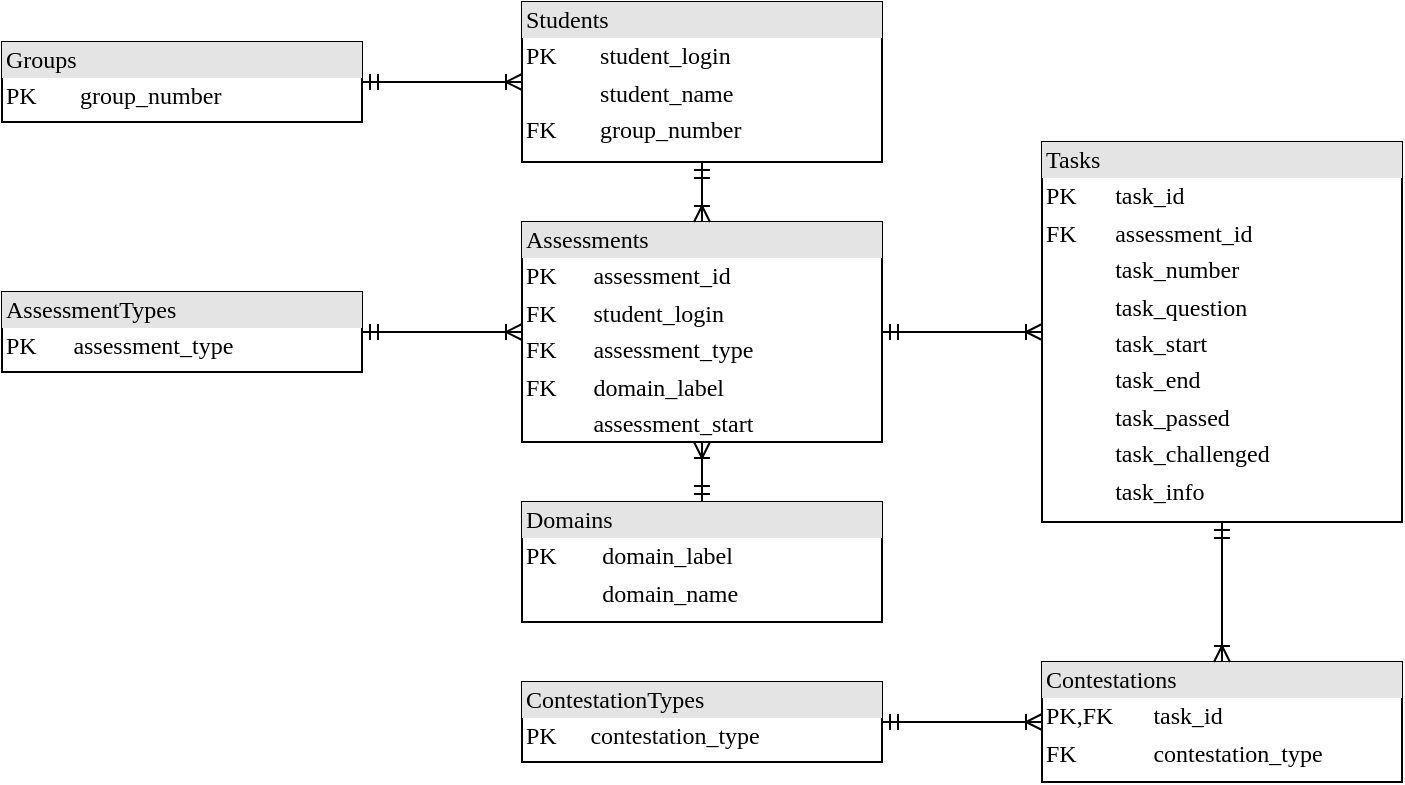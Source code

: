 <mxfile version="26.1.1">
  <diagram name="Page-1" id="2ca16b54-16f6-2749-3443-fa8db7711227">
    <mxGraphModel dx="985" dy="399" grid="1" gridSize="10" guides="1" tooltips="1" connect="1" arrows="1" fold="1" page="1" pageScale="1" pageWidth="1100" pageHeight="850" background="none" math="0" shadow="0">
      <root>
        <mxCell id="0" />
        <mxCell id="1" parent="0" />
        <mxCell id="2ed32ef02a7f4228-1" value="&lt;div style=&quot;box-sizing:border-box;width:100%;background:#e4e4e4;padding:2px;&quot;&gt;Groups&lt;/div&gt;&lt;table style=&quot;width:100%;font-size:1em;&quot; cellpadding=&quot;2&quot; cellspacing=&quot;0&quot;&gt;&lt;tbody&gt;&lt;tr&gt;&lt;td&gt;PK&lt;/td&gt;&lt;td&gt;group_number&lt;/td&gt;&lt;/tr&gt;&lt;/tbody&gt;&lt;/table&gt;" style="verticalAlign=top;align=left;overflow=fill;html=1;rounded=0;shadow=0;comic=0;labelBackgroundColor=none;strokeWidth=1;fontFamily=Verdana;fontSize=12" parent="1" vertex="1">
          <mxGeometry x="110" y="110" width="180" height="40" as="geometry" />
        </mxCell>
        <mxCell id="2ed32ef02a7f4228-5" value="&lt;div style=&quot;box-sizing:border-box;width:100%;background:#e4e4e4;padding:2px;&quot;&gt;Students&lt;/div&gt;&lt;table style=&quot;width:100%;font-size:1em;&quot; cellpadding=&quot;2&quot; cellspacing=&quot;0&quot;&gt;&lt;tbody&gt;&lt;tr&gt;&lt;td&gt;PK&lt;/td&gt;&lt;td&gt;student_login&lt;/td&gt;&lt;/tr&gt;&lt;tr&gt;&lt;td&gt;&lt;br&gt;&lt;/td&gt;&lt;td&gt;student_name&lt;/td&gt;&lt;/tr&gt;&lt;tr&gt;&lt;td&gt;FK&lt;/td&gt;&lt;td&gt;group_number&lt;/td&gt;&lt;/tr&gt;&lt;/tbody&gt;&lt;/table&gt;" style="verticalAlign=top;align=left;overflow=fill;html=1;rounded=0;shadow=0;comic=0;labelBackgroundColor=none;strokeWidth=1;fontFamily=Verdana;fontSize=12" parent="1" vertex="1">
          <mxGeometry x="370" y="90" width="180" height="80" as="geometry" />
        </mxCell>
        <mxCell id="2ed32ef02a7f4228-13" value="" style="edgeStyle=orthogonalEdgeStyle;html=1;endArrow=ERoneToMany;startArrow=ERmandOne;labelBackgroundColor=none;fontFamily=Verdana;fontSize=12;align=left;" parent="1" source="2ed32ef02a7f4228-1" target="2ed32ef02a7f4228-5" edge="1">
          <mxGeometry width="100" height="100" relative="1" as="geometry">
            <mxPoint x="350" y="370" as="sourcePoint" />
            <mxPoint x="450" y="270" as="targetPoint" />
          </mxGeometry>
        </mxCell>
        <mxCell id="_3FvKzVt5cSGb2qrqilg-1" value="&lt;div style=&quot;box-sizing:border-box;width:100%;background:#e4e4e4;padding:2px;&quot;&gt;Assessments&lt;/div&gt;&lt;table style=&quot;width:100%;font-size:1em;&quot; cellpadding=&quot;2&quot; cellspacing=&quot;0&quot;&gt;&lt;tbody&gt;&lt;tr&gt;&lt;td&gt;PK&lt;/td&gt;&lt;td&gt;assessment_id&lt;/td&gt;&lt;/tr&gt;&lt;tr&gt;&lt;td&gt;FK&lt;/td&gt;&lt;td&gt;student_login&lt;/td&gt;&lt;/tr&gt;&lt;tr&gt;&lt;td&gt;FK&lt;/td&gt;&lt;td&gt;assessment_type&lt;/td&gt;&lt;/tr&gt;&lt;tr&gt;&lt;td&gt;FK&lt;/td&gt;&lt;td&gt;domain_label&lt;/td&gt;&lt;/tr&gt;&lt;tr&gt;&lt;td&gt;&lt;br&gt;&lt;/td&gt;&lt;td&gt;assessment_start&lt;/td&gt;&lt;/tr&gt;&lt;/tbody&gt;&lt;/table&gt;" style="verticalAlign=top;align=left;overflow=fill;html=1;rounded=0;shadow=0;comic=0;labelBackgroundColor=none;strokeWidth=1;fontFamily=Verdana;fontSize=12" parent="1" vertex="1">
          <mxGeometry x="370" y="200" width="180" height="110" as="geometry" />
        </mxCell>
        <mxCell id="_3FvKzVt5cSGb2qrqilg-2" value="" style="edgeStyle=orthogonalEdgeStyle;html=1;endArrow=ERoneToMany;startArrow=ERmandOne;labelBackgroundColor=none;fontFamily=Verdana;fontSize=12;align=left;" parent="1" source="2ed32ef02a7f4228-5" target="_3FvKzVt5cSGb2qrqilg-1" edge="1">
          <mxGeometry width="100" height="100" relative="1" as="geometry">
            <mxPoint x="300" y="135" as="sourcePoint" />
            <mxPoint x="380" y="135" as="targetPoint" />
          </mxGeometry>
        </mxCell>
        <mxCell id="_3FvKzVt5cSGb2qrqilg-3" value="&lt;div style=&quot;box-sizing:border-box;width:100%;background:#e4e4e4;padding:2px;&quot;&gt;AssessmentTypes&lt;/div&gt;&lt;table style=&quot;width:100%;font-size:1em;&quot; cellpadding=&quot;2&quot; cellspacing=&quot;0&quot;&gt;&lt;tbody&gt;&lt;tr&gt;&lt;td&gt;PK&lt;/td&gt;&lt;td&gt;assessment_type&lt;/td&gt;&lt;/tr&gt;&lt;/tbody&gt;&lt;/table&gt;" style="verticalAlign=top;align=left;overflow=fill;html=1;rounded=0;shadow=0;comic=0;labelBackgroundColor=none;strokeWidth=1;fontFamily=Verdana;fontSize=12" parent="1" vertex="1">
          <mxGeometry x="110" y="235" width="180" height="40" as="geometry" />
        </mxCell>
        <mxCell id="_3FvKzVt5cSGb2qrqilg-4" value="" style="edgeStyle=orthogonalEdgeStyle;html=1;endArrow=ERoneToMany;startArrow=ERmandOne;labelBackgroundColor=none;fontFamily=Verdana;fontSize=12;align=left;" parent="1" source="_3FvKzVt5cSGb2qrqilg-3" target="_3FvKzVt5cSGb2qrqilg-1" edge="1">
          <mxGeometry width="100" height="100" relative="1" as="geometry">
            <mxPoint x="300" y="135" as="sourcePoint" />
            <mxPoint x="380" y="135" as="targetPoint" />
          </mxGeometry>
        </mxCell>
        <mxCell id="_3FvKzVt5cSGb2qrqilg-5" value="&lt;div style=&quot;box-sizing:border-box;width:100%;background:#e4e4e4;padding:2px;&quot;&gt;Domains&lt;/div&gt;&lt;table style=&quot;width:100%;font-size:1em;&quot; cellpadding=&quot;2&quot; cellspacing=&quot;0&quot;&gt;&lt;tbody&gt;&lt;tr&gt;&lt;td&gt;PK&lt;/td&gt;&lt;td&gt;domain_label&lt;/td&gt;&lt;/tr&gt;&lt;tr&gt;&lt;td&gt;&lt;br&gt;&lt;/td&gt;&lt;td&gt;domain_name&lt;/td&gt;&lt;/tr&gt;&lt;/tbody&gt;&lt;/table&gt;" style="verticalAlign=top;align=left;overflow=fill;html=1;rounded=0;shadow=0;comic=0;labelBackgroundColor=none;strokeWidth=1;fontFamily=Verdana;fontSize=12" parent="1" vertex="1">
          <mxGeometry x="370" y="340" width="180" height="60" as="geometry" />
        </mxCell>
        <mxCell id="_3FvKzVt5cSGb2qrqilg-6" value="" style="edgeStyle=orthogonalEdgeStyle;html=1;endArrow=ERoneToMany;startArrow=ERmandOne;labelBackgroundColor=none;fontFamily=Verdana;fontSize=12;align=left;" parent="1" source="_3FvKzVt5cSGb2qrqilg-5" target="_3FvKzVt5cSGb2qrqilg-1" edge="1">
          <mxGeometry width="100" height="100" relative="1" as="geometry">
            <mxPoint x="470" y="230" as="sourcePoint" />
            <mxPoint x="620" y="350" as="targetPoint" />
          </mxGeometry>
        </mxCell>
        <mxCell id="_3FvKzVt5cSGb2qrqilg-7" value="&lt;div style=&quot;box-sizing:border-box;width:100%;background:#e4e4e4;padding:2px;&quot;&gt;Tasks&lt;/div&gt;&lt;table style=&quot;width:100%;font-size:1em;&quot; cellpadding=&quot;2&quot; cellspacing=&quot;0&quot;&gt;&lt;tbody&gt;&lt;tr&gt;&lt;td&gt;PK&lt;/td&gt;&lt;td&gt;task_id&lt;/td&gt;&lt;/tr&gt;&lt;tr&gt;&lt;td&gt;FK&lt;/td&gt;&lt;td&gt;assessment_id&lt;/td&gt;&lt;/tr&gt;&lt;tr&gt;&lt;td&gt;&lt;br&gt;&lt;/td&gt;&lt;td&gt;task_number&lt;/td&gt;&lt;/tr&gt;&lt;tr&gt;&lt;td&gt;&lt;br&gt;&lt;/td&gt;&lt;td&gt;task_question&lt;/td&gt;&lt;/tr&gt;&lt;tr&gt;&lt;td&gt;&lt;br&gt;&lt;/td&gt;&lt;td&gt;task_start&lt;/td&gt;&lt;/tr&gt;&lt;tr&gt;&lt;td&gt;&lt;br&gt;&lt;/td&gt;&lt;td&gt;task_end&lt;/td&gt;&lt;/tr&gt;&lt;tr&gt;&lt;td&gt;&lt;br&gt;&lt;/td&gt;&lt;td&gt;task_passed&lt;/td&gt;&lt;/tr&gt;&lt;tr&gt;&lt;td&gt;&lt;br&gt;&lt;/td&gt;&lt;td&gt;task_challenged&lt;/td&gt;&lt;/tr&gt;&lt;tr&gt;&lt;td&gt;&lt;br&gt;&lt;/td&gt;&lt;td&gt;task_info&lt;/td&gt;&lt;/tr&gt;&lt;/tbody&gt;&lt;/table&gt;" style="verticalAlign=top;align=left;overflow=fill;html=1;rounded=0;shadow=0;comic=0;labelBackgroundColor=none;strokeWidth=1;fontFamily=Verdana;fontSize=12" parent="1" vertex="1">
          <mxGeometry x="630" y="160" width="180" height="190" as="geometry" />
        </mxCell>
        <mxCell id="_3FvKzVt5cSGb2qrqilg-8" value="" style="edgeStyle=orthogonalEdgeStyle;html=1;endArrow=ERoneToMany;startArrow=ERmandOne;labelBackgroundColor=none;fontFamily=Verdana;fontSize=12;align=left;fontStyle=4" parent="1" source="_3FvKzVt5cSGb2qrqilg-1" target="_3FvKzVt5cSGb2qrqilg-7" edge="1">
          <mxGeometry width="100" height="100" relative="1" as="geometry">
            <mxPoint x="470" y="360" as="sourcePoint" />
            <mxPoint x="470" y="320" as="targetPoint" />
          </mxGeometry>
        </mxCell>
        <mxCell id="_3FvKzVt5cSGb2qrqilg-9" value="&lt;div style=&quot;box-sizing:border-box;width:100%;background:#e4e4e4;padding:2px;&quot;&gt;Contestations&lt;/div&gt;&lt;table style=&quot;width:100%;font-size:1em;&quot; cellpadding=&quot;2&quot; cellspacing=&quot;0&quot;&gt;&lt;tbody&gt;&lt;tr&gt;&lt;td&gt;PK,FK&lt;/td&gt;&lt;td&gt;task_id&lt;/td&gt;&lt;/tr&gt;&lt;tr&gt;&lt;td&gt;FK&lt;/td&gt;&lt;td&gt;contestation_type&lt;/td&gt;&lt;/tr&gt;&lt;/tbody&gt;&lt;/table&gt;" style="verticalAlign=top;align=left;overflow=fill;html=1;rounded=0;shadow=0;comic=0;labelBackgroundColor=none;strokeWidth=1;fontFamily=Verdana;fontSize=12" parent="1" vertex="1">
          <mxGeometry x="630" y="420" width="180" height="60" as="geometry" />
        </mxCell>
        <mxCell id="_3FvKzVt5cSGb2qrqilg-10" value="" style="edgeStyle=orthogonalEdgeStyle;html=1;endArrow=ERoneToMany;startArrow=ERmandOne;labelBackgroundColor=none;fontFamily=Verdana;fontSize=12;align=left;fontStyle=4" parent="1" source="_3FvKzVt5cSGb2qrqilg-7" target="_3FvKzVt5cSGb2qrqilg-9" edge="1">
          <mxGeometry width="100" height="100" relative="1" as="geometry">
            <mxPoint x="560" y="275" as="sourcePoint" />
            <mxPoint x="640" y="275" as="targetPoint" />
          </mxGeometry>
        </mxCell>
        <mxCell id="_3FvKzVt5cSGb2qrqilg-11" value="&lt;div style=&quot;box-sizing:border-box;width:100%;background:#e4e4e4;padding:2px;&quot;&gt;&lt;span style=&quot;color: light-dark(rgb(0, 0, 0), rgb(255, 255, 255));&quot;&gt;Contestation&lt;/span&gt;Types&lt;/div&gt;&lt;table style=&quot;width:100%;font-size:1em;&quot; cellpadding=&quot;2&quot; cellspacing=&quot;0&quot;&gt;&lt;tbody&gt;&lt;tr&gt;&lt;td&gt;PK&lt;/td&gt;&lt;td&gt;contestation_type&lt;/td&gt;&lt;/tr&gt;&lt;/tbody&gt;&lt;/table&gt;" style="verticalAlign=top;align=left;overflow=fill;html=1;rounded=0;shadow=0;comic=0;labelBackgroundColor=none;strokeWidth=1;fontFamily=Verdana;fontSize=12" parent="1" vertex="1">
          <mxGeometry x="370" y="430" width="180" height="40" as="geometry" />
        </mxCell>
        <mxCell id="_3FvKzVt5cSGb2qrqilg-12" value="" style="edgeStyle=orthogonalEdgeStyle;html=1;endArrow=ERoneToMany;startArrow=ERmandOne;labelBackgroundColor=none;fontFamily=Verdana;fontSize=12;align=left;" parent="1" source="_3FvKzVt5cSGb2qrqilg-11" target="_3FvKzVt5cSGb2qrqilg-9" edge="1">
          <mxGeometry width="100" height="100" relative="1" as="geometry">
            <mxPoint x="300" y="275" as="sourcePoint" />
            <mxPoint x="380" y="275" as="targetPoint" />
          </mxGeometry>
        </mxCell>
      </root>
    </mxGraphModel>
  </diagram>
</mxfile>

